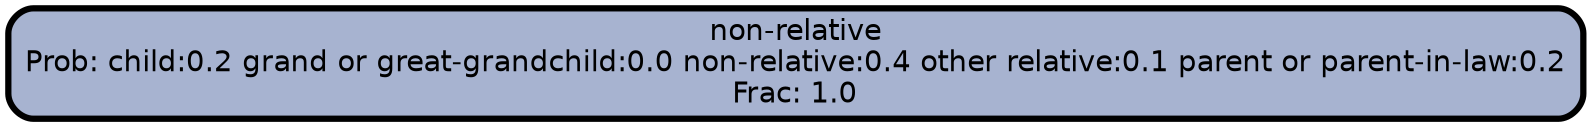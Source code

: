 graph Tree {
node [shape=box, style="filled, rounded",color="black",penwidth="3",fontcolor="black",                 fontname=helvetica] ;
graph [ranksep="0 equally", splines=straight,                 bgcolor=transparent, dpi=200] ;
edge [fontname=helvetica, color=black] ;
0 [label="non-relative
Prob: child:0.2 grand or great-grandchild:0.0 non-relative:0.4 other relative:0.1 parent or parent-in-law:0.2
Frac: 1.0", fillcolor="#a7b3d0"] ;
{rank = same;}}